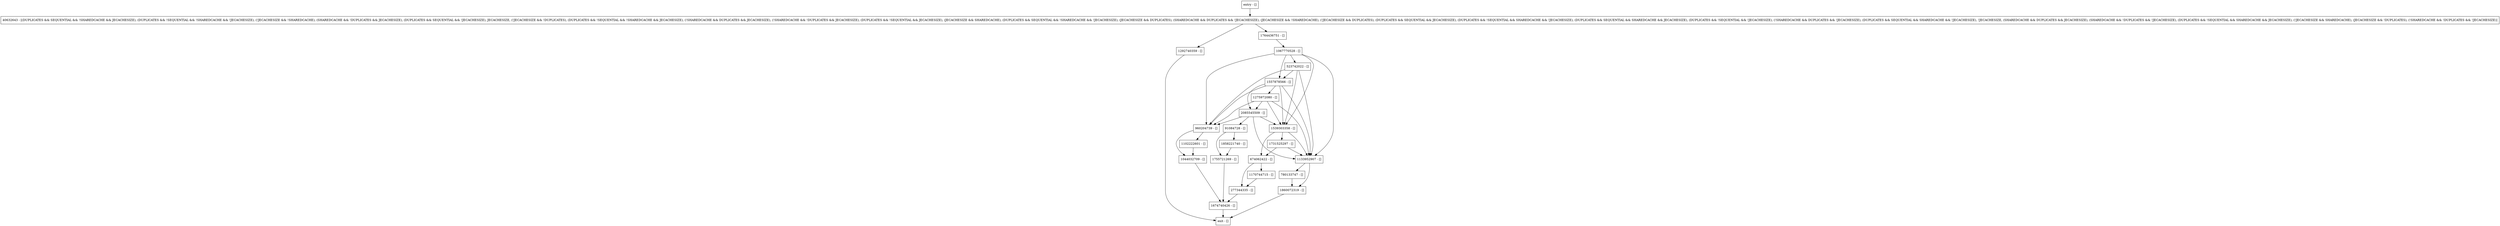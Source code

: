 digraph run {
node [shape=record];
1858221740 [label="1858221740 - []"];
1133952907 [label="1133952907 - []"];
523742022 [label="523742022 - []"];
1044032709 [label="1044032709 - []"];
40632643 [label="40632643 - [(DUPLICATES && SEQUENTIAL && !SHAREDCACHE && JECACHESIZE), (DUPLICATES && !SEQUENTIAL && !SHAREDCACHE && !JECACHESIZE), (!JECACHESIZE && !SHAREDCACHE), (SHAREDCACHE && !DUPLICATES && JECACHESIZE), (DUPLICATES && SEQUENTIAL && !JECACHESIZE), JECACHESIZE, (!JECACHESIZE && !DUPLICATES), (DUPLICATES && !SEQUENTIAL && !SHAREDCACHE && JECACHESIZE), (!SHAREDCACHE && DUPLICATES && JECACHESIZE), (!SHAREDCACHE && !DUPLICATES && JECACHESIZE), (DUPLICATES && !SEQUENTIAL && JECACHESIZE), (JECACHESIZE && SHAREDCACHE), (DUPLICATES && SEQUENTIAL && !SHAREDCACHE && !JECACHESIZE), (JECACHESIZE && DUPLICATES), (SHAREDCACHE && DUPLICATES && !JECACHESIZE), (JECACHESIZE && !SHAREDCACHE), (!JECACHESIZE && DUPLICATES), (DUPLICATES && SEQUENTIAL && JECACHESIZE), (DUPLICATES && !SEQUENTIAL && SHAREDCACHE && !JECACHESIZE), (DUPLICATES && SEQUENTIAL && SHAREDCACHE && JECACHESIZE), (DUPLICATES && !SEQUENTIAL && !JECACHESIZE), (!SHAREDCACHE && DUPLICATES && !JECACHESIZE), (DUPLICATES && SEQUENTIAL && SHAREDCACHE && !JECACHESIZE), !JECACHESIZE, (SHAREDCACHE && DUPLICATES && JECACHESIZE), (SHAREDCACHE && !DUPLICATES && !JECACHESIZE), (DUPLICATES && !SEQUENTIAL && SHAREDCACHE && JECACHESIZE), (!JECACHESIZE && SHAREDCACHE), (JECACHESIZE && !DUPLICATES), (!SHAREDCACHE && !DUPLICATES && !JECACHESIZE)]"];
1275972080 [label="1275972080 - []"];
674062422 [label="674062422 - []"];
1674740426 [label="1674740426 - []"];
1067770528 [label="1067770528 - []"];
780133747 [label="780133747 - []"];
91084728 [label="91084728 - []"];
1102222601 [label="1102222601 - []"];
277344335 [label="277344335 - []"];
1731525297 [label="1731525297 - []"];
1860072319 [label="1860072319 - []"];
1292740359 [label="1292740359 - []"];
1764436751 [label="1764436751 - []"];
960204739 [label="960204739 - []"];
entry [label="entry - []"];
exit [label="exit - []"];
1539303358 [label="1539303358 - []"];
1755721269 [label="1755721269 - []"];
2085545509 [label="2085545509 - []"];
1557878566 [label="1557878566 - []"];
1170744715 [label="1170744715 - []"];
entry;
exit;
1858221740 -> 1755721269;
1133952907 -> 1860072319;
1133952907 -> 780133747;
523742022 -> 1133952907;
523742022 -> 1539303358;
523742022 -> 960204739;
523742022 -> 1557878566;
1044032709 -> 1674740426;
40632643 -> 1292740359;
40632643 -> 1764436751;
1275972080 -> 1133952907;
1275972080 -> 1539303358;
1275972080 -> 2085545509;
1275972080 -> 960204739;
674062422 -> 277344335;
674062422 -> 1170744715;
1674740426 -> exit;
1067770528 -> 1133952907;
1067770528 -> 523742022;
1067770528 -> 1539303358;
1067770528 -> 960204739;
1067770528 -> 1557878566;
780133747 -> 1860072319;
91084728 -> 1858221740;
91084728 -> 1755721269;
1102222601 -> 1044032709;
277344335 -> 1674740426;
1731525297 -> 1133952907;
1731525297 -> 674062422;
1860072319 -> exit;
1292740359 -> exit;
1764436751 -> 1067770528;
960204739 -> 1044032709;
960204739 -> 1102222601;
entry -> 40632643;
1539303358 -> 1133952907;
1539303358 -> 1731525297;
1539303358 -> 674062422;
1755721269 -> 1674740426;
2085545509 -> 1133952907;
2085545509 -> 91084728;
2085545509 -> 1539303358;
2085545509 -> 960204739;
1557878566 -> 1133952907;
1557878566 -> 1539303358;
1557878566 -> 1275972080;
1557878566 -> 2085545509;
1557878566 -> 960204739;
1170744715 -> 277344335;
}
